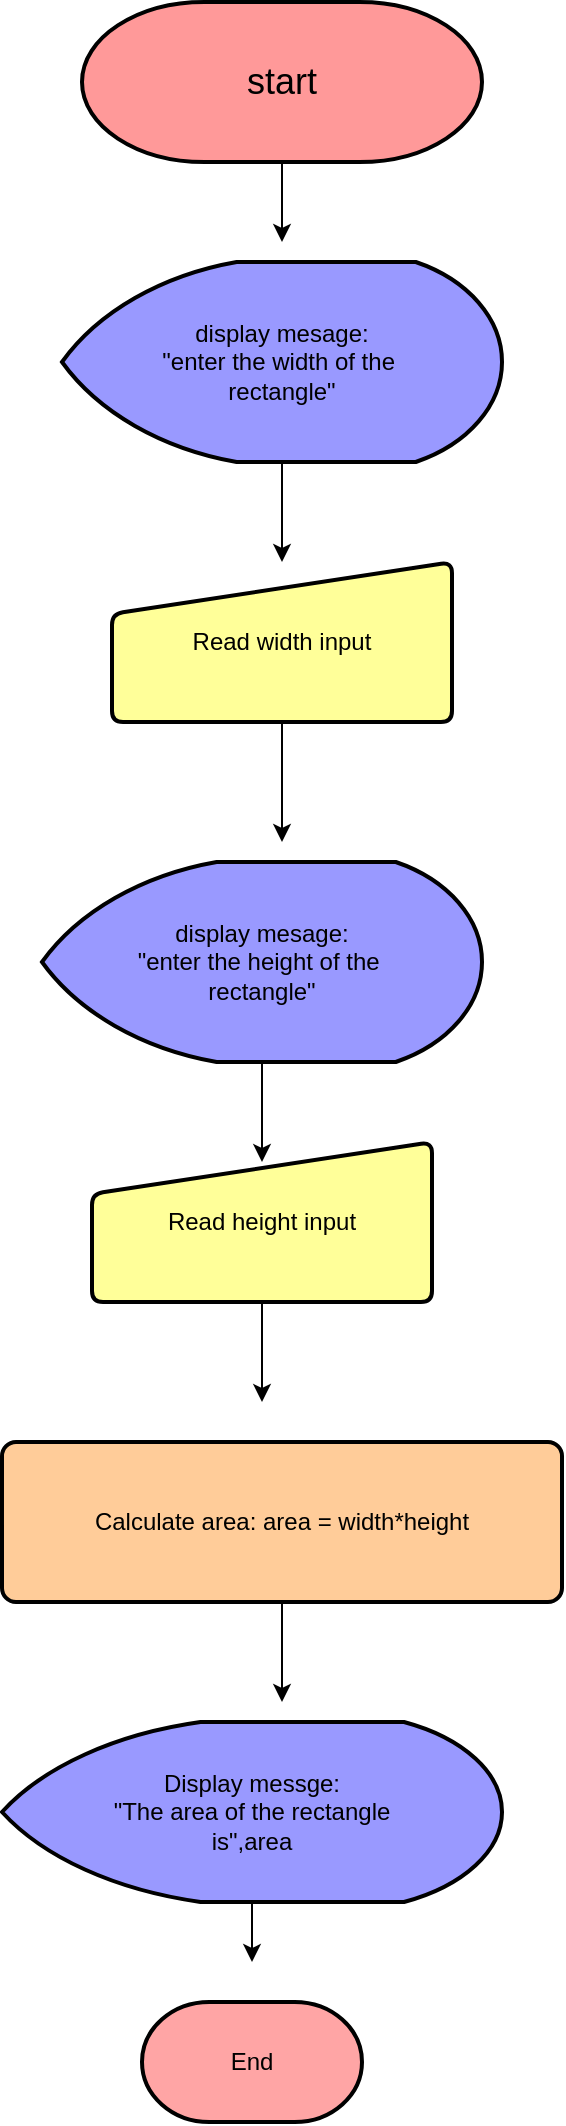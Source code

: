 <mxfile>
    <diagram id="nH7WBpJnOOTq0c0kNi2m" name="Page-1">
        <mxGraphModel dx="992" dy="1042" grid="1" gridSize="10" guides="1" tooltips="1" connect="1" arrows="1" fold="1" page="1" pageScale="1" pageWidth="850" pageHeight="1100" math="0" shadow="0">
            <root>
                <mxCell id="0"/>
                <mxCell id="1" parent="0"/>
                <mxCell id="5" style="edgeStyle=none;html=1;" edge="1" parent="1" source="2">
                    <mxGeometry relative="1" as="geometry">
                        <mxPoint x="390" y="140" as="targetPoint"/>
                    </mxGeometry>
                </mxCell>
                <mxCell id="2" value="&lt;font style=&quot;font-size: 18px;&quot;&gt;start&lt;/font&gt;" style="strokeWidth=2;html=1;shape=mxgraph.flowchart.terminator;whiteSpace=wrap;fillColor=#FF9999;" vertex="1" parent="1">
                    <mxGeometry x="290" y="20" width="200" height="80" as="geometry"/>
                </mxCell>
                <mxCell id="7" style="edgeStyle=none;html=1;entryX=0.5;entryY=0;entryDx=0;entryDy=0;" edge="1" parent="1" source="4" target="6">
                    <mxGeometry relative="1" as="geometry"/>
                </mxCell>
                <mxCell id="4" value="display mesage:&lt;div&gt;&quot;enter the width of the&amp;nbsp;&lt;/div&gt;&lt;div&gt;rectangle&quot;&lt;/div&gt;" style="strokeWidth=2;html=1;shape=mxgraph.flowchart.display;whiteSpace=wrap;fillColor=#9999FF;" vertex="1" parent="1">
                    <mxGeometry x="280" y="150" width="220" height="100" as="geometry"/>
                </mxCell>
                <mxCell id="9" style="edgeStyle=none;html=1;" edge="1" parent="1" source="6">
                    <mxGeometry relative="1" as="geometry">
                        <mxPoint x="390" y="440" as="targetPoint"/>
                    </mxGeometry>
                </mxCell>
                <mxCell id="6" value="Read width input" style="html=1;strokeWidth=2;shape=manualInput;whiteSpace=wrap;rounded=1;size=26;arcSize=11;fillColor=#FFFF99;" vertex="1" parent="1">
                    <mxGeometry x="305" y="300" width="170" height="80" as="geometry"/>
                </mxCell>
                <mxCell id="11" style="edgeStyle=none;html=1;" edge="1" parent="1" source="8">
                    <mxGeometry relative="1" as="geometry">
                        <mxPoint x="390" y="870" as="targetPoint"/>
                    </mxGeometry>
                </mxCell>
                <mxCell id="8" value="Calculate area: area = width*height" style="rounded=1;whiteSpace=wrap;html=1;absoluteArcSize=1;arcSize=14;strokeWidth=2;fillColor=#FFCC99;" vertex="1" parent="1">
                    <mxGeometry x="250" y="740" width="280" height="80" as="geometry"/>
                </mxCell>
                <mxCell id="13" style="edgeStyle=none;html=1;" edge="1" parent="1" source="10">
                    <mxGeometry relative="1" as="geometry">
                        <mxPoint x="375" y="1000" as="targetPoint"/>
                    </mxGeometry>
                </mxCell>
                <mxCell id="10" value="Display messge:&lt;div&gt;&quot;The area of the rectangle&lt;/div&gt;&lt;div&gt;is&quot;,area&lt;/div&gt;" style="strokeWidth=2;html=1;shape=mxgraph.flowchart.display;whiteSpace=wrap;fillColor=#9999FF;" vertex="1" parent="1">
                    <mxGeometry x="250" y="880" width="250" height="90" as="geometry"/>
                </mxCell>
                <mxCell id="12" value="End" style="strokeWidth=2;html=1;shape=mxgraph.flowchart.terminator;whiteSpace=wrap;fillColor=#FFA5A5;" vertex="1" parent="1">
                    <mxGeometry x="320" y="1020" width="110" height="60" as="geometry"/>
                </mxCell>
                <mxCell id="15" style="edgeStyle=none;html=1;" edge="1" parent="1" source="14">
                    <mxGeometry relative="1" as="geometry">
                        <mxPoint x="380.0" y="600" as="targetPoint"/>
                    </mxGeometry>
                </mxCell>
                <mxCell id="14" value="display mesage:&lt;div&gt;&quot;enter the height of the&amp;nbsp;&lt;/div&gt;&lt;div&gt;rectangle&quot;&lt;/div&gt;" style="strokeWidth=2;html=1;shape=mxgraph.flowchart.display;whiteSpace=wrap;fillColor=#9999FF;" vertex="1" parent="1">
                    <mxGeometry x="270" y="450" width="220" height="100" as="geometry"/>
                </mxCell>
                <mxCell id="17" style="edgeStyle=none;html=1;" edge="1" parent="1" source="16">
                    <mxGeometry relative="1" as="geometry">
                        <mxPoint x="380.0" y="720" as="targetPoint"/>
                    </mxGeometry>
                </mxCell>
                <mxCell id="16" value="Read height input" style="html=1;strokeWidth=2;shape=manualInput;whiteSpace=wrap;rounded=1;size=26;arcSize=11;fillColor=#FFFF99;" vertex="1" parent="1">
                    <mxGeometry x="295" y="590" width="170" height="80" as="geometry"/>
                </mxCell>
            </root>
        </mxGraphModel>
    </diagram>
</mxfile>